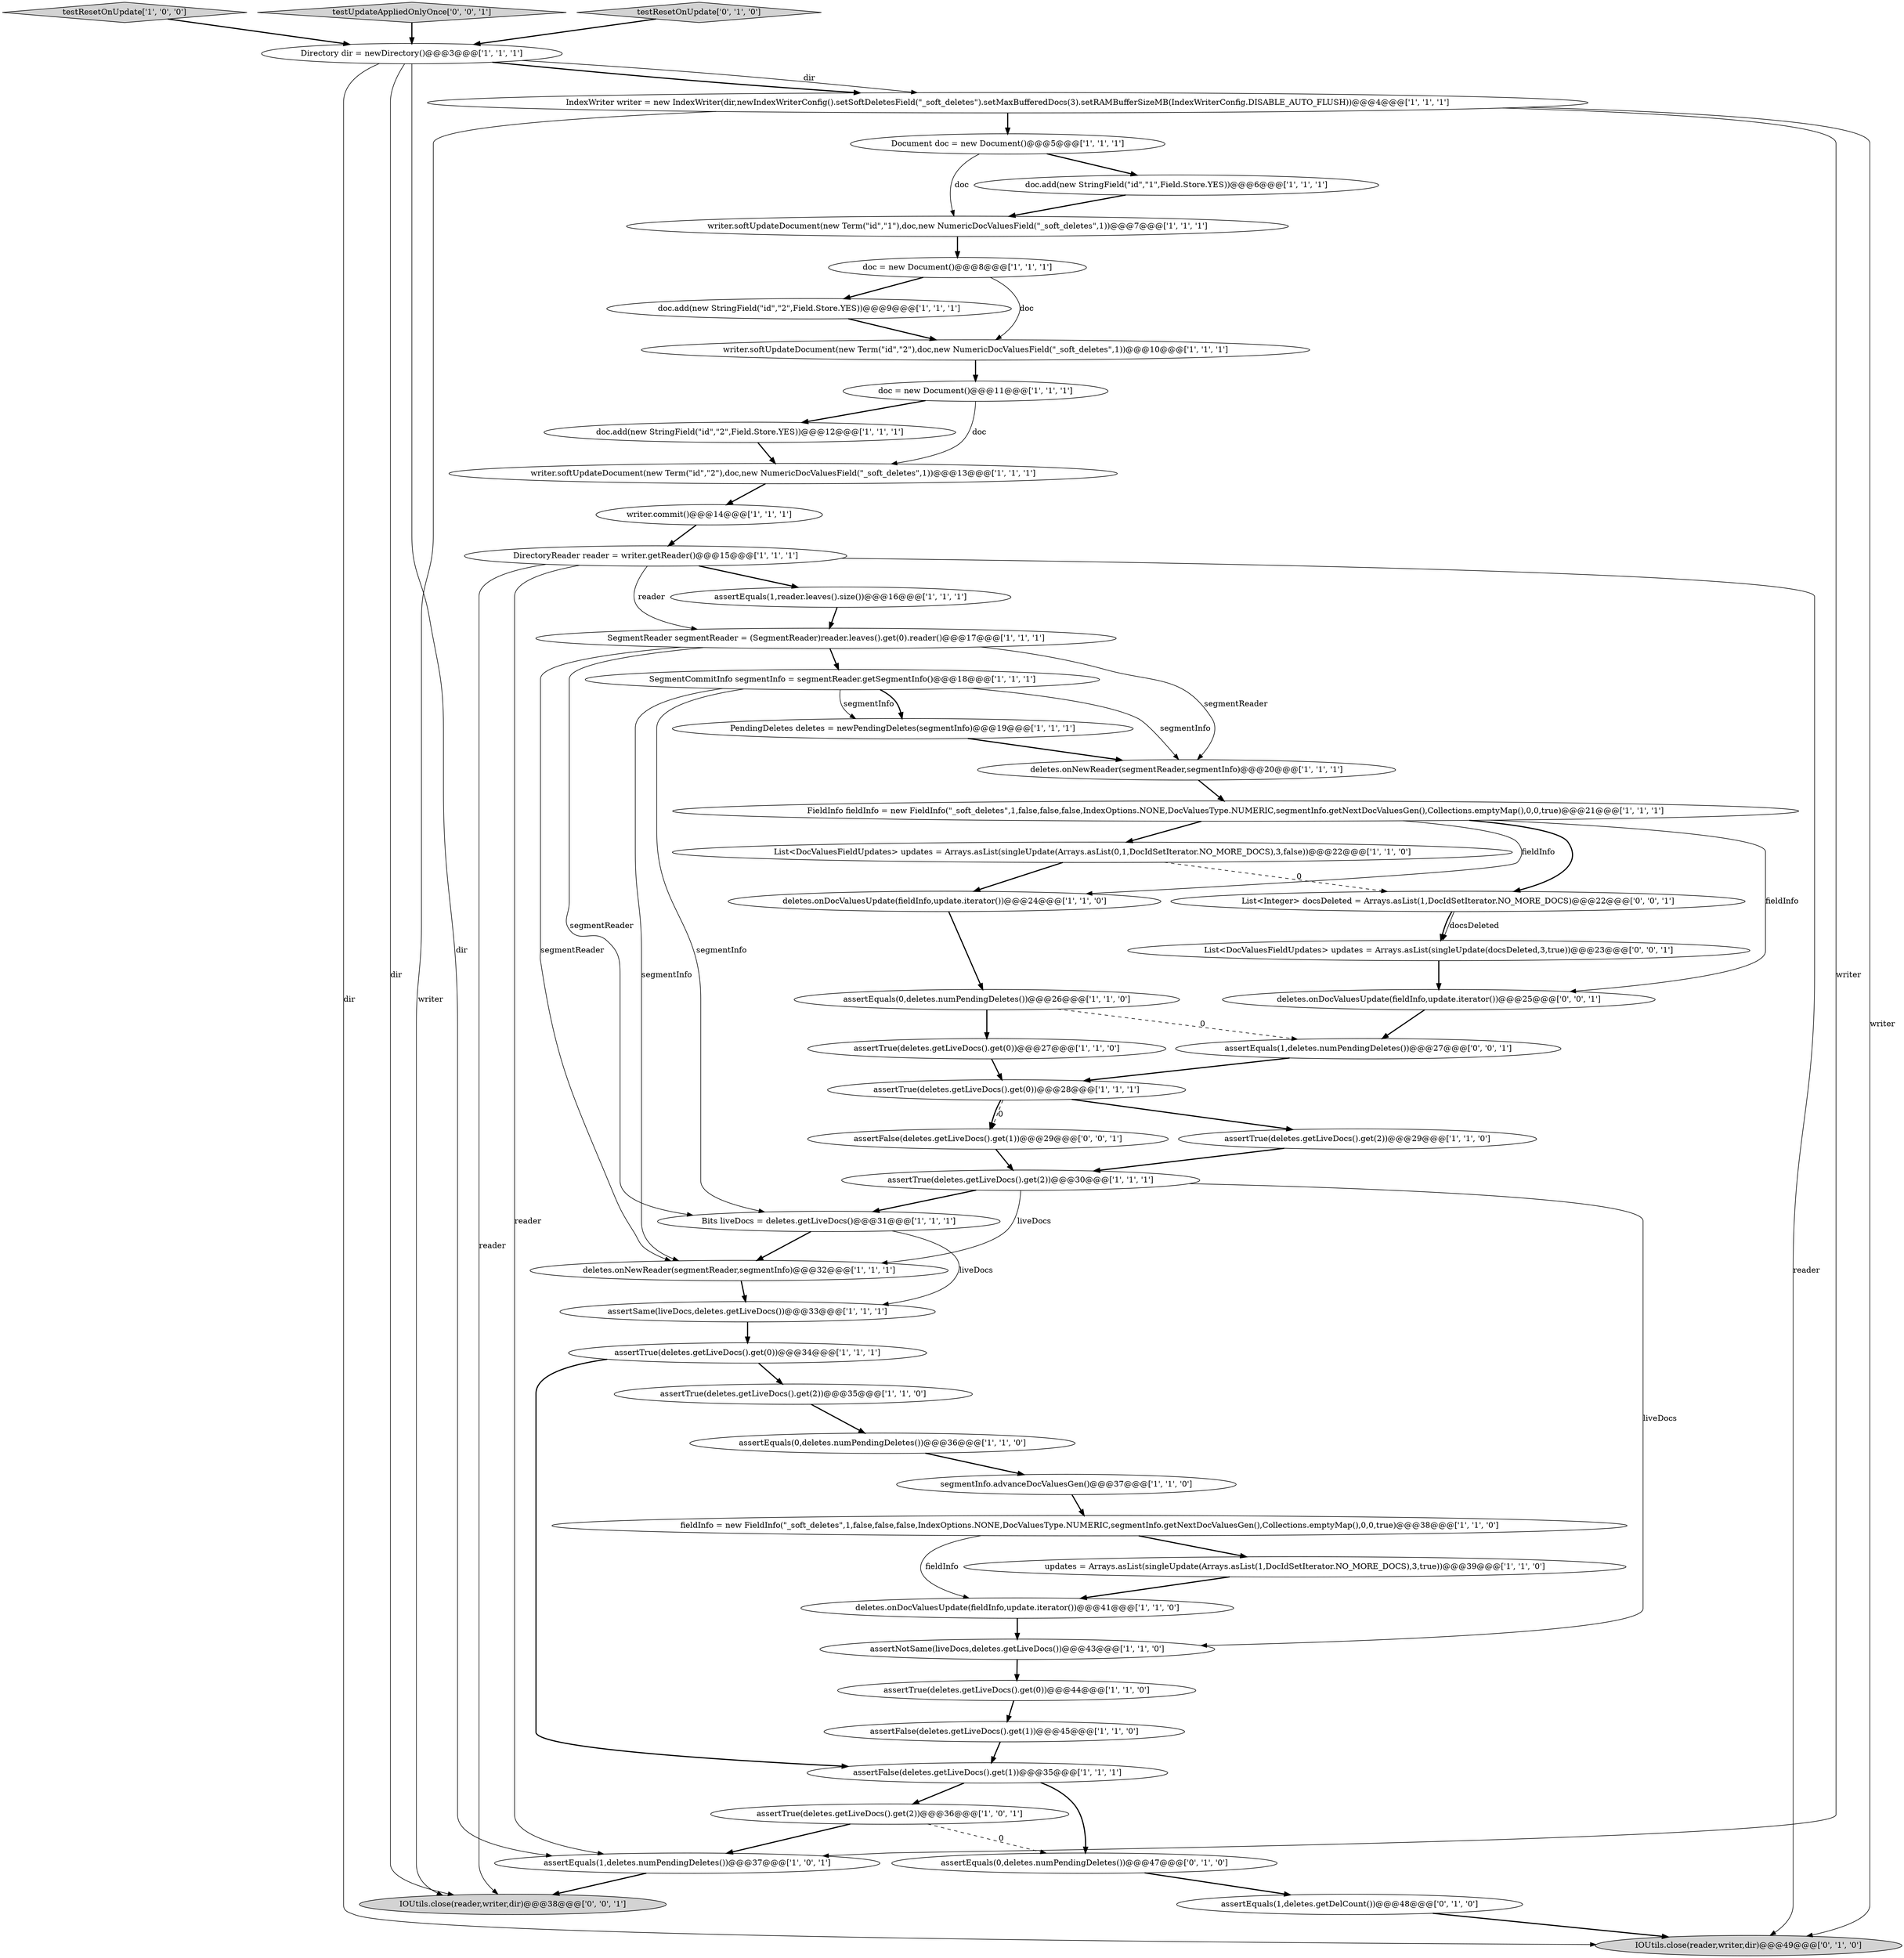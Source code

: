 digraph {
37 [style = filled, label = "assertTrue(deletes.getLiveDocs().get(2))@@@30@@@['1', '1', '1']", fillcolor = white, shape = ellipse image = "AAA0AAABBB1BBB"];
24 [style = filled, label = "List<DocValuesFieldUpdates> updates = Arrays.asList(singleUpdate(Arrays.asList(0,1,DocIdSetIterator.NO_MORE_DOCS),3,false))@@@22@@@['1', '1', '0']", fillcolor = white, shape = ellipse image = "AAA0AAABBB1BBB"];
34 [style = filled, label = "doc = new Document()@@@11@@@['1', '1', '1']", fillcolor = white, shape = ellipse image = "AAA0AAABBB1BBB"];
6 [style = filled, label = "doc = new Document()@@@8@@@['1', '1', '1']", fillcolor = white, shape = ellipse image = "AAA0AAABBB1BBB"];
4 [style = filled, label = "deletes.onNewReader(segmentReader,segmentInfo)@@@32@@@['1', '1', '1']", fillcolor = white, shape = ellipse image = "AAA0AAABBB1BBB"];
36 [style = filled, label = "deletes.onNewReader(segmentReader,segmentInfo)@@@20@@@['1', '1', '1']", fillcolor = white, shape = ellipse image = "AAA0AAABBB1BBB"];
32 [style = filled, label = "assertTrue(deletes.getLiveDocs().get(2))@@@29@@@['1', '1', '0']", fillcolor = white, shape = ellipse image = "AAA0AAABBB1BBB"];
52 [style = filled, label = "assertEquals(1,deletes.numPendingDeletes())@@@27@@@['0', '0', '1']", fillcolor = white, shape = ellipse image = "AAA0AAABBB3BBB"];
49 [style = filled, label = "List<Integer> docsDeleted = Arrays.asList(1,DocIdSetIterator.NO_MORE_DOCS)@@@22@@@['0', '0', '1']", fillcolor = white, shape = ellipse image = "AAA0AAABBB3BBB"];
31 [style = filled, label = "assertFalse(deletes.getLiveDocs().get(1))@@@45@@@['1', '1', '0']", fillcolor = white, shape = ellipse image = "AAA0AAABBB1BBB"];
39 [style = filled, label = "Directory dir = newDirectory()@@@3@@@['1', '1', '1']", fillcolor = white, shape = ellipse image = "AAA0AAABBB1BBB"];
46 [style = filled, label = "IOUtils.close(reader,writer,dir)@@@49@@@['0', '1', '0']", fillcolor = lightgray, shape = ellipse image = "AAA0AAABBB2BBB"];
2 [style = filled, label = "assertFalse(deletes.getLiveDocs().get(1))@@@35@@@['1', '1', '1']", fillcolor = white, shape = ellipse image = "AAA0AAABBB1BBB"];
19 [style = filled, label = "writer.softUpdateDocument(new Term(\"id\",\"2\"),doc,new NumericDocValuesField(\"_soft_deletes\",1))@@@13@@@['1', '1', '1']", fillcolor = white, shape = ellipse image = "AAA0AAABBB1BBB"];
8 [style = filled, label = "assertTrue(deletes.getLiveDocs().get(0))@@@44@@@['1', '1', '0']", fillcolor = white, shape = ellipse image = "AAA0AAABBB1BBB"];
29 [style = filled, label = "deletes.onDocValuesUpdate(fieldInfo,update.iterator())@@@41@@@['1', '1', '0']", fillcolor = white, shape = ellipse image = "AAA0AAABBB1BBB"];
33 [style = filled, label = "PendingDeletes deletes = newPendingDeletes(segmentInfo)@@@19@@@['1', '1', '1']", fillcolor = white, shape = ellipse image = "AAA0AAABBB1BBB"];
12 [style = filled, label = "fieldInfo = new FieldInfo(\"_soft_deletes\",1,false,false,false,IndexOptions.NONE,DocValuesType.NUMERIC,segmentInfo.getNextDocValuesGen(),Collections.emptyMap(),0,0,true)@@@38@@@['1', '1', '0']", fillcolor = white, shape = ellipse image = "AAA0AAABBB1BBB"];
21 [style = filled, label = "assertTrue(deletes.getLiveDocs().get(0))@@@34@@@['1', '1', '1']", fillcolor = white, shape = ellipse image = "AAA0AAABBB1BBB"];
11 [style = filled, label = "segmentInfo.advanceDocValuesGen()@@@37@@@['1', '1', '0']", fillcolor = white, shape = ellipse image = "AAA0AAABBB1BBB"];
13 [style = filled, label = "testResetOnUpdate['1', '0', '0']", fillcolor = lightgray, shape = diamond image = "AAA0AAABBB1BBB"];
10 [style = filled, label = "deletes.onDocValuesUpdate(fieldInfo,update.iterator())@@@24@@@['1', '1', '0']", fillcolor = white, shape = ellipse image = "AAA0AAABBB1BBB"];
0 [style = filled, label = "doc.add(new StringField(\"id\",\"1\",Field.Store.YES))@@@6@@@['1', '1', '1']", fillcolor = white, shape = ellipse image = "AAA0AAABBB1BBB"];
28 [style = filled, label = "assertEquals(1,reader.leaves().size())@@@16@@@['1', '1', '1']", fillcolor = white, shape = ellipse image = "AAA0AAABBB1BBB"];
25 [style = filled, label = "assertSame(liveDocs,deletes.getLiveDocs())@@@33@@@['1', '1', '1']", fillcolor = white, shape = ellipse image = "AAA0AAABBB1BBB"];
27 [style = filled, label = "writer.softUpdateDocument(new Term(\"id\",\"1\"),doc,new NumericDocValuesField(\"_soft_deletes\",1))@@@7@@@['1', '1', '1']", fillcolor = white, shape = ellipse image = "AAA0AAABBB1BBB"];
44 [style = filled, label = "assertEquals(0,deletes.numPendingDeletes())@@@47@@@['0', '1', '0']", fillcolor = white, shape = ellipse image = "AAA1AAABBB2BBB"];
26 [style = filled, label = "updates = Arrays.asList(singleUpdate(Arrays.asList(1,DocIdSetIterator.NO_MORE_DOCS),3,true))@@@39@@@['1', '1', '0']", fillcolor = white, shape = ellipse image = "AAA0AAABBB1BBB"];
48 [style = filled, label = "assertFalse(deletes.getLiveDocs().get(1))@@@29@@@['0', '0', '1']", fillcolor = white, shape = ellipse image = "AAA0AAABBB3BBB"];
40 [style = filled, label = "doc.add(new StringField(\"id\",\"2\",Field.Store.YES))@@@12@@@['1', '1', '1']", fillcolor = white, shape = ellipse image = "AAA0AAABBB1BBB"];
9 [style = filled, label = "FieldInfo fieldInfo = new FieldInfo(\"_soft_deletes\",1,false,false,false,IndexOptions.NONE,DocValuesType.NUMERIC,segmentInfo.getNextDocValuesGen(),Collections.emptyMap(),0,0,true)@@@21@@@['1', '1', '1']", fillcolor = white, shape = ellipse image = "AAA0AAABBB1BBB"];
51 [style = filled, label = "List<DocValuesFieldUpdates> updates = Arrays.asList(singleUpdate(docsDeleted,3,true))@@@23@@@['0', '0', '1']", fillcolor = white, shape = ellipse image = "AAA0AAABBB3BBB"];
5 [style = filled, label = "writer.commit()@@@14@@@['1', '1', '1']", fillcolor = white, shape = ellipse image = "AAA0AAABBB1BBB"];
18 [style = filled, label = "assertEquals(1,deletes.numPendingDeletes())@@@37@@@['1', '0', '1']", fillcolor = white, shape = ellipse image = "AAA0AAABBB1BBB"];
50 [style = filled, label = "testUpdateAppliedOnlyOnce['0', '0', '1']", fillcolor = lightgray, shape = diamond image = "AAA0AAABBB3BBB"];
53 [style = filled, label = "IOUtils.close(reader,writer,dir)@@@38@@@['0', '0', '1']", fillcolor = lightgray, shape = ellipse image = "AAA0AAABBB3BBB"];
22 [style = filled, label = "SegmentReader segmentReader = (SegmentReader)reader.leaves().get(0).reader()@@@17@@@['1', '1', '1']", fillcolor = white, shape = ellipse image = "AAA0AAABBB1BBB"];
23 [style = filled, label = "writer.softUpdateDocument(new Term(\"id\",\"2\"),doc,new NumericDocValuesField(\"_soft_deletes\",1))@@@10@@@['1', '1', '1']", fillcolor = white, shape = ellipse image = "AAA0AAABBB1BBB"];
7 [style = filled, label = "assertNotSame(liveDocs,deletes.getLiveDocs())@@@43@@@['1', '1', '0']", fillcolor = white, shape = ellipse image = "AAA0AAABBB1BBB"];
3 [style = filled, label = "assertEquals(0,deletes.numPendingDeletes())@@@36@@@['1', '1', '0']", fillcolor = white, shape = ellipse image = "AAA0AAABBB1BBB"];
47 [style = filled, label = "deletes.onDocValuesUpdate(fieldInfo,update.iterator())@@@25@@@['0', '0', '1']", fillcolor = white, shape = ellipse image = "AAA0AAABBB3BBB"];
16 [style = filled, label = "doc.add(new StringField(\"id\",\"2\",Field.Store.YES))@@@9@@@['1', '1', '1']", fillcolor = white, shape = ellipse image = "AAA0AAABBB1BBB"];
45 [style = filled, label = "assertEquals(1,deletes.getDelCount())@@@48@@@['0', '1', '0']", fillcolor = white, shape = ellipse image = "AAA1AAABBB2BBB"];
42 [style = filled, label = "assertTrue(deletes.getLiveDocs().get(2))@@@36@@@['1', '0', '1']", fillcolor = white, shape = ellipse image = "AAA0AAABBB1BBB"];
20 [style = filled, label = "Bits liveDocs = deletes.getLiveDocs()@@@31@@@['1', '1', '1']", fillcolor = white, shape = ellipse image = "AAA0AAABBB1BBB"];
38 [style = filled, label = "DirectoryReader reader = writer.getReader()@@@15@@@['1', '1', '1']", fillcolor = white, shape = ellipse image = "AAA0AAABBB1BBB"];
43 [style = filled, label = "testResetOnUpdate['0', '1', '0']", fillcolor = lightgray, shape = diamond image = "AAA0AAABBB2BBB"];
1 [style = filled, label = "IndexWriter writer = new IndexWriter(dir,newIndexWriterConfig().setSoftDeletesField(\"_soft_deletes\").setMaxBufferedDocs(3).setRAMBufferSizeMB(IndexWriterConfig.DISABLE_AUTO_FLUSH))@@@4@@@['1', '1', '1']", fillcolor = white, shape = ellipse image = "AAA0AAABBB1BBB"];
17 [style = filled, label = "assertTrue(deletes.getLiveDocs().get(2))@@@35@@@['1', '1', '0']", fillcolor = white, shape = ellipse image = "AAA0AAABBB1BBB"];
35 [style = filled, label = "Document doc = new Document()@@@5@@@['1', '1', '1']", fillcolor = white, shape = ellipse image = "AAA0AAABBB1BBB"];
30 [style = filled, label = "assertTrue(deletes.getLiveDocs().get(0))@@@28@@@['1', '1', '1']", fillcolor = white, shape = ellipse image = "AAA0AAABBB1BBB"];
41 [style = filled, label = "SegmentCommitInfo segmentInfo = segmentReader.getSegmentInfo()@@@18@@@['1', '1', '1']", fillcolor = white, shape = ellipse image = "AAA0AAABBB1BBB"];
15 [style = filled, label = "assertTrue(deletes.getLiveDocs().get(0))@@@27@@@['1', '1', '0']", fillcolor = white, shape = ellipse image = "AAA0AAABBB1BBB"];
14 [style = filled, label = "assertEquals(0,deletes.numPendingDeletes())@@@26@@@['1', '1', '0']", fillcolor = white, shape = ellipse image = "AAA0AAABBB1BBB"];
1->46 [style = solid, label="writer"];
42->18 [style = bold, label=""];
39->46 [style = solid, label="dir"];
38->18 [style = solid, label="reader"];
11->12 [style = bold, label=""];
32->37 [style = bold, label=""];
17->3 [style = bold, label=""];
8->31 [style = bold, label=""];
24->10 [style = bold, label=""];
9->47 [style = solid, label="fieldInfo"];
12->29 [style = solid, label="fieldInfo"];
43->39 [style = bold, label=""];
18->53 [style = bold, label=""];
39->1 [style = solid, label="dir"];
28->22 [style = bold, label=""];
35->0 [style = bold, label=""];
0->27 [style = bold, label=""];
45->46 [style = bold, label=""];
16->23 [style = bold, label=""];
37->7 [style = solid, label="liveDocs"];
22->36 [style = solid, label="segmentReader"];
49->51 [style = solid, label="docsDeleted"];
39->53 [style = solid, label="dir"];
14->52 [style = dashed, label="0"];
22->4 [style = solid, label="segmentReader"];
50->39 [style = bold, label=""];
41->33 [style = solid, label="segmentInfo"];
5->38 [style = bold, label=""];
2->42 [style = bold, label=""];
22->20 [style = solid, label="segmentReader"];
38->28 [style = bold, label=""];
30->48 [style = bold, label=""];
13->39 [style = bold, label=""];
37->20 [style = bold, label=""];
19->5 [style = bold, label=""];
20->4 [style = bold, label=""];
22->41 [style = bold, label=""];
1->53 [style = solid, label="writer"];
9->10 [style = solid, label="fieldInfo"];
23->34 [style = bold, label=""];
25->21 [style = bold, label=""];
9->24 [style = bold, label=""];
39->18 [style = solid, label="dir"];
29->7 [style = bold, label=""];
20->25 [style = solid, label="liveDocs"];
41->36 [style = solid, label="segmentInfo"];
52->30 [style = bold, label=""];
1->18 [style = solid, label="writer"];
10->14 [style = bold, label=""];
2->44 [style = bold, label=""];
12->26 [style = bold, label=""];
38->22 [style = solid, label="reader"];
15->30 [style = bold, label=""];
37->4 [style = solid, label="liveDocs"];
7->8 [style = bold, label=""];
41->33 [style = bold, label=""];
4->25 [style = bold, label=""];
41->4 [style = solid, label="segmentInfo"];
35->27 [style = solid, label="doc"];
6->16 [style = bold, label=""];
48->37 [style = bold, label=""];
47->52 [style = bold, label=""];
24->49 [style = dashed, label="0"];
30->32 [style = bold, label=""];
38->46 [style = solid, label="reader"];
27->6 [style = bold, label=""];
14->15 [style = bold, label=""];
30->48 [style = dashed, label="0"];
26->29 [style = bold, label=""];
42->44 [style = dashed, label="0"];
51->47 [style = bold, label=""];
3->11 [style = bold, label=""];
41->20 [style = solid, label="segmentInfo"];
49->51 [style = bold, label=""];
21->17 [style = bold, label=""];
44->45 [style = bold, label=""];
34->40 [style = bold, label=""];
39->1 [style = bold, label=""];
6->23 [style = solid, label="doc"];
21->2 [style = bold, label=""];
36->9 [style = bold, label=""];
1->35 [style = bold, label=""];
9->49 [style = bold, label=""];
31->2 [style = bold, label=""];
40->19 [style = bold, label=""];
38->53 [style = solid, label="reader"];
34->19 [style = solid, label="doc"];
33->36 [style = bold, label=""];
}
